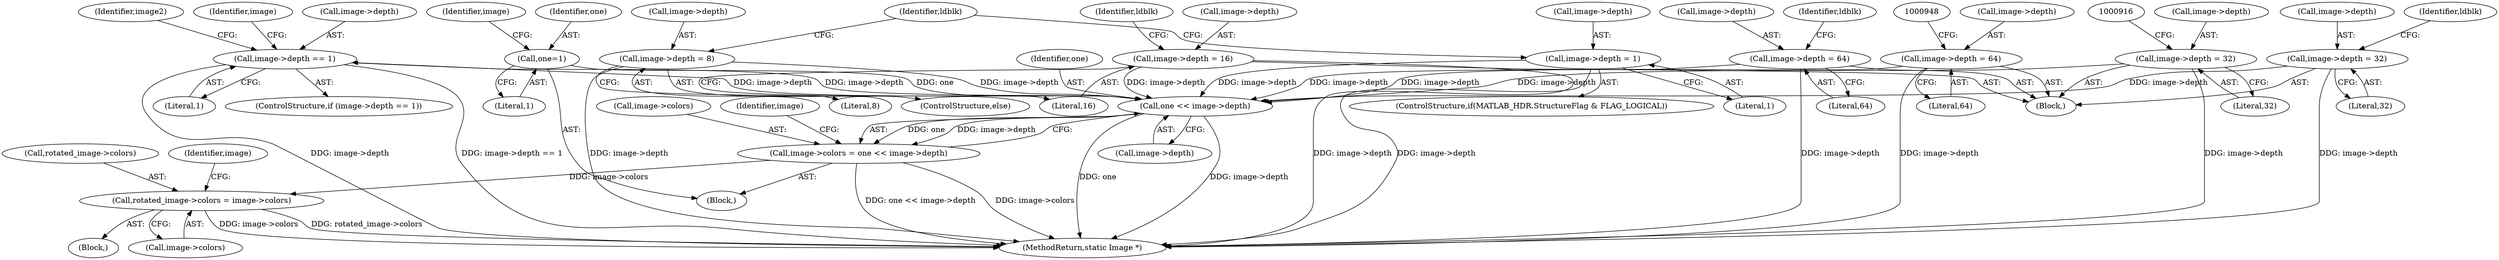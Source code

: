 digraph "0_ImageMagick_8985ed08f01d465ee65ab5a106186b3868b6f601@pointer" {
"1001529" [label="(Call,image->depth == 1)"];
"1001004" [label="(Call,one << image->depth)"];
"1000997" [label="(Call,one=1)"];
"1000833" [label="(Call,image->depth = 8)"];
"1000851" [label="(Call,image->depth = 16)"];
"1000891" [label="(Call,image->depth = 64)"];
"1000942" [label="(Call,image->depth = 64)"];
"1000827" [label="(Call,image->depth = 1)"];
"1000910" [label="(Call,image->depth = 32)"];
"1001529" [label="(Call,image->depth == 1)"];
"1000871" [label="(Call,image->depth = 32)"];
"1001000" [label="(Call,image->colors = one << image->depth)"];
"1001585" [label="(Call,rotated_image->colors = image->colors)"];
"1001013" [label="(Identifier,image)"];
"1001005" [label="(Identifier,one)"];
"1000837" [label="(Literal,8)"];
"1000855" [label="(Literal,16)"];
"1001528" [label="(ControlStructure,if (image->depth == 1))"];
"1000828" [label="(Call,image->depth)"];
"1000911" [label="(Call,image->depth)"];
"1000827" [label="(Call,image->depth = 1)"];
"1000834" [label="(Call,image->depth)"];
"1001594" [label="(Identifier,image)"];
"1001533" [label="(Literal,1)"];
"1001541" [label="(Identifier,image2)"];
"1001585" [label="(Call,rotated_image->colors = image->colors)"];
"1000877" [label="(Identifier,ldblk)"];
"1001004" [label="(Call,one << image->depth)"];
"1001558" [label="(Block,)"];
"1001536" [label="(Identifier,image)"];
"1000413" [label="(Block,)"];
"1000946" [label="(Literal,64)"];
"1001589" [label="(Call,image->colors)"];
"1000914" [label="(Literal,32)"];
"1000999" [label="(Literal,1)"];
"1001006" [label="(Call,image->depth)"];
"1000821" [label="(ControlStructure,if(MATLAB_HDR.StructureFlag & FLAG_LOGICAL))"];
"1000943" [label="(Call,image->depth)"];
"1000910" [label="(Call,image->depth = 32)"];
"1001001" [label="(Call,image->colors)"];
"1000831" [label="(Literal,1)"];
"1001000" [label="(Call,image->colors = one << image->depth)"];
"1001869" [label="(MethodReturn,static Image *)"];
"1000997" [label="(Call,one=1)"];
"1000891" [label="(Call,image->depth = 64)"];
"1000857" [label="(Identifier,ldblk)"];
"1000998" [label="(Identifier,one)"];
"1000895" [label="(Literal,64)"];
"1000839" [label="(Identifier,ldblk)"];
"1000852" [label="(Call,image->depth)"];
"1000942" [label="(Call,image->depth = 64)"];
"1000815" [label="(Block,)"];
"1000872" [label="(Call,image->depth)"];
"1000833" [label="(Call,image->depth = 8)"];
"1001530" [label="(Call,image->depth)"];
"1000897" [label="(Identifier,ldblk)"];
"1001002" [label="(Identifier,image)"];
"1000832" [label="(ControlStructure,else)"];
"1000875" [label="(Literal,32)"];
"1001529" [label="(Call,image->depth == 1)"];
"1001586" [label="(Call,rotated_image->colors)"];
"1000871" [label="(Call,image->depth = 32)"];
"1000892" [label="(Call,image->depth)"];
"1000851" [label="(Call,image->depth = 16)"];
"1001529" -> "1001528"  [label="AST: "];
"1001529" -> "1001533"  [label="CFG: "];
"1001530" -> "1001529"  [label="AST: "];
"1001533" -> "1001529"  [label="AST: "];
"1001536" -> "1001529"  [label="CFG: "];
"1001541" -> "1001529"  [label="CFG: "];
"1001529" -> "1001869"  [label="DDG: image->depth"];
"1001529" -> "1001869"  [label="DDG: image->depth == 1"];
"1001529" -> "1001004"  [label="DDG: image->depth"];
"1001004" -> "1001529"  [label="DDG: image->depth"];
"1001004" -> "1001000"  [label="AST: "];
"1001004" -> "1001006"  [label="CFG: "];
"1001005" -> "1001004"  [label="AST: "];
"1001006" -> "1001004"  [label="AST: "];
"1001000" -> "1001004"  [label="CFG: "];
"1001004" -> "1001869"  [label="DDG: one"];
"1001004" -> "1001869"  [label="DDG: image->depth"];
"1001004" -> "1001000"  [label="DDG: one"];
"1001004" -> "1001000"  [label="DDG: image->depth"];
"1000997" -> "1001004"  [label="DDG: one"];
"1000833" -> "1001004"  [label="DDG: image->depth"];
"1000851" -> "1001004"  [label="DDG: image->depth"];
"1000891" -> "1001004"  [label="DDG: image->depth"];
"1000942" -> "1001004"  [label="DDG: image->depth"];
"1000827" -> "1001004"  [label="DDG: image->depth"];
"1000910" -> "1001004"  [label="DDG: image->depth"];
"1000871" -> "1001004"  [label="DDG: image->depth"];
"1000997" -> "1000413"  [label="AST: "];
"1000997" -> "1000999"  [label="CFG: "];
"1000998" -> "1000997"  [label="AST: "];
"1000999" -> "1000997"  [label="AST: "];
"1001002" -> "1000997"  [label="CFG: "];
"1000833" -> "1000832"  [label="AST: "];
"1000833" -> "1000837"  [label="CFG: "];
"1000834" -> "1000833"  [label="AST: "];
"1000837" -> "1000833"  [label="AST: "];
"1000839" -> "1000833"  [label="CFG: "];
"1000833" -> "1001869"  [label="DDG: image->depth"];
"1000851" -> "1000815"  [label="AST: "];
"1000851" -> "1000855"  [label="CFG: "];
"1000852" -> "1000851"  [label="AST: "];
"1000855" -> "1000851"  [label="AST: "];
"1000857" -> "1000851"  [label="CFG: "];
"1000851" -> "1001869"  [label="DDG: image->depth"];
"1000891" -> "1000815"  [label="AST: "];
"1000891" -> "1000895"  [label="CFG: "];
"1000892" -> "1000891"  [label="AST: "];
"1000895" -> "1000891"  [label="AST: "];
"1000897" -> "1000891"  [label="CFG: "];
"1000891" -> "1001869"  [label="DDG: image->depth"];
"1000942" -> "1000815"  [label="AST: "];
"1000942" -> "1000946"  [label="CFG: "];
"1000943" -> "1000942"  [label="AST: "];
"1000946" -> "1000942"  [label="AST: "];
"1000948" -> "1000942"  [label="CFG: "];
"1000942" -> "1001869"  [label="DDG: image->depth"];
"1000827" -> "1000821"  [label="AST: "];
"1000827" -> "1000831"  [label="CFG: "];
"1000828" -> "1000827"  [label="AST: "];
"1000831" -> "1000827"  [label="AST: "];
"1000839" -> "1000827"  [label="CFG: "];
"1000827" -> "1001869"  [label="DDG: image->depth"];
"1000910" -> "1000815"  [label="AST: "];
"1000910" -> "1000914"  [label="CFG: "];
"1000911" -> "1000910"  [label="AST: "];
"1000914" -> "1000910"  [label="AST: "];
"1000916" -> "1000910"  [label="CFG: "];
"1000910" -> "1001869"  [label="DDG: image->depth"];
"1000871" -> "1000815"  [label="AST: "];
"1000871" -> "1000875"  [label="CFG: "];
"1000872" -> "1000871"  [label="AST: "];
"1000875" -> "1000871"  [label="AST: "];
"1000877" -> "1000871"  [label="CFG: "];
"1000871" -> "1001869"  [label="DDG: image->depth"];
"1001000" -> "1000413"  [label="AST: "];
"1001001" -> "1001000"  [label="AST: "];
"1001013" -> "1001000"  [label="CFG: "];
"1001000" -> "1001869"  [label="DDG: one << image->depth"];
"1001000" -> "1001869"  [label="DDG: image->colors"];
"1001000" -> "1001585"  [label="DDG: image->colors"];
"1001585" -> "1001558"  [label="AST: "];
"1001585" -> "1001589"  [label="CFG: "];
"1001586" -> "1001585"  [label="AST: "];
"1001589" -> "1001585"  [label="AST: "];
"1001594" -> "1001585"  [label="CFG: "];
"1001585" -> "1001869"  [label="DDG: image->colors"];
"1001585" -> "1001869"  [label="DDG: rotated_image->colors"];
}
